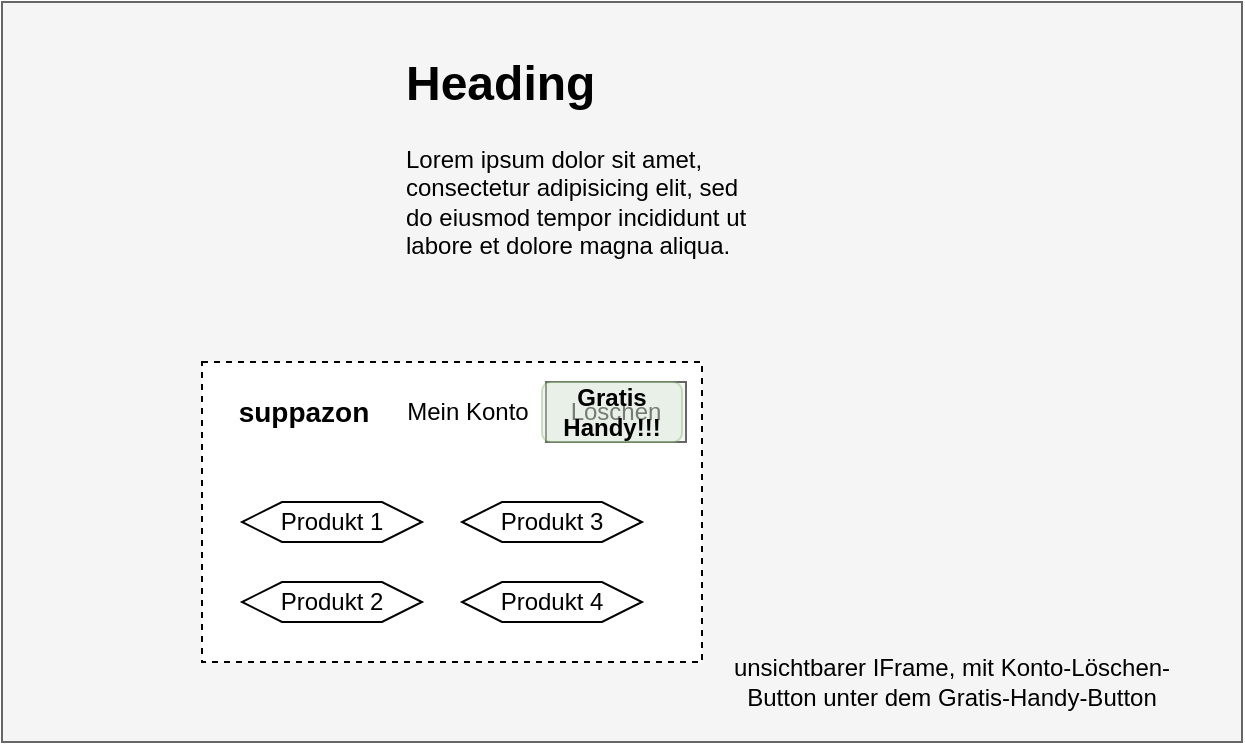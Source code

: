<mxfile version="26.2.12">
  <diagram name="ページ1" id="PVdKIQruZL2l4GMCVqwb">
    <mxGraphModel dx="1679" dy="491" grid="1" gridSize="10" guides="1" tooltips="1" connect="1" arrows="1" fold="1" page="1" pageScale="1" pageWidth="827" pageHeight="1169" math="0" shadow="0">
      <root>
        <mxCell id="0" />
        <mxCell id="1" parent="0" />
        <mxCell id="SRGA2Oh3WXVZg2VJ1H0C-1" value="" style="rounded=0;whiteSpace=wrap;html=1;fillColor=#f5f5f5;fontColor=#333333;strokeColor=#666666;" vertex="1" parent="1">
          <mxGeometry x="-140" y="260" width="620" height="370" as="geometry" />
        </mxCell>
        <mxCell id="SRGA2Oh3WXVZg2VJ1H0C-4" value="&lt;h1 style=&quot;margin-top: 0px;&quot;&gt;Heading&lt;/h1&gt;&lt;p&gt;Lorem ipsum dolor sit amet, consectetur adipisicing elit, sed do eiusmod tempor incididunt ut labore et dolore magna aliqua.&lt;/p&gt;" style="text;html=1;whiteSpace=wrap;overflow=hidden;rounded=0;" vertex="1" parent="1">
          <mxGeometry x="60" y="280" width="180" height="120" as="geometry" />
        </mxCell>
        <mxCell id="SRGA2Oh3WXVZg2VJ1H0C-17" value="" style="group" vertex="1" connectable="0" parent="1">
          <mxGeometry x="-40" y="440" width="300" height="150" as="geometry" />
        </mxCell>
        <mxCell id="SRGA2Oh3WXVZg2VJ1H0C-3" value="" style="rounded=0;whiteSpace=wrap;html=1;dashed=1;" vertex="1" parent="SRGA2Oh3WXVZg2VJ1H0C-17">
          <mxGeometry width="250" height="150" as="geometry" />
        </mxCell>
        <mxCell id="SRGA2Oh3WXVZg2VJ1H0C-5" value="&lt;b&gt;&lt;font style=&quot;font-size: 14px;&quot;&gt;suppazon&lt;/font&gt;&lt;/b&gt;" style="text;html=1;align=center;verticalAlign=middle;whiteSpace=wrap;rounded=0;" vertex="1" parent="SRGA2Oh3WXVZg2VJ1H0C-17">
          <mxGeometry x="21" y="10" width="60" height="30" as="geometry" />
        </mxCell>
        <mxCell id="SRGA2Oh3WXVZg2VJ1H0C-6" value="Mein Konto" style="text;html=1;align=center;verticalAlign=middle;whiteSpace=wrap;rounded=0;" vertex="1" parent="SRGA2Oh3WXVZg2VJ1H0C-17">
          <mxGeometry x="98" y="10" width="70" height="30" as="geometry" />
        </mxCell>
        <mxCell id="SRGA2Oh3WXVZg2VJ1H0C-8" value="Löschen" style="text;html=1;align=center;verticalAlign=middle;whiteSpace=wrap;rounded=0;fillColor=#f5f5f5;fontColor=#333333;strokeColor=#666666;" vertex="1" parent="SRGA2Oh3WXVZg2VJ1H0C-17">
          <mxGeometry x="172" y="10" width="70" height="30" as="geometry" />
        </mxCell>
        <mxCell id="SRGA2Oh3WXVZg2VJ1H0C-10" value="Produkt 1" style="shape=hexagon;perimeter=hexagonPerimeter2;whiteSpace=wrap;html=1;fixedSize=1;" vertex="1" parent="SRGA2Oh3WXVZg2VJ1H0C-17">
          <mxGeometry x="20" y="70" width="90" height="20" as="geometry" />
        </mxCell>
        <mxCell id="SRGA2Oh3WXVZg2VJ1H0C-11" value="Produkt 2" style="shape=hexagon;perimeter=hexagonPerimeter2;whiteSpace=wrap;html=1;fixedSize=1;" vertex="1" parent="SRGA2Oh3WXVZg2VJ1H0C-17">
          <mxGeometry x="20" y="110" width="90" height="20" as="geometry" />
        </mxCell>
        <mxCell id="SRGA2Oh3WXVZg2VJ1H0C-12" value="Produkt 3&lt;span style=&quot;color: rgba(0, 0, 0, 0); font-family: monospace; font-size: 0px; text-align: start; text-wrap-mode: nowrap;&quot;&gt;%3CmxGraphModel%3E%3Croot%3E%3CmxCell%20id%3D%220%22%2F%3E%3CmxCell%20id%3D%221%22%20parent%3D%220%22%2F%3E%3CmxCell%20id%3D%222%22%20value%3D%22Produkt%201%22%20style%3D%22shape%3Dhexagon%3Bperimeter%3DhexagonPerimeter2%3BwhiteSpace%3Dwrap%3Bhtml%3D1%3BfixedSize%3D1%3B%22%20vertex%3D%221%22%20parent%3D%221%22%3E%3CmxGeometry%20x%3D%22530%22%20y%3D%22510%22%20width%3D%2290%22%20height%3D%2220%22%20as%3D%22geometry%22%2F%3E%3C%2FmxCell%3E%3C%2Froot%3E%3C%2FmxGraphModel%3E&lt;/span&gt;" style="shape=hexagon;perimeter=hexagonPerimeter2;whiteSpace=wrap;html=1;fixedSize=1;" vertex="1" parent="SRGA2Oh3WXVZg2VJ1H0C-17">
          <mxGeometry x="130" y="70" width="90" height="20" as="geometry" />
        </mxCell>
        <mxCell id="SRGA2Oh3WXVZg2VJ1H0C-13" value="Produkt 4" style="shape=hexagon;perimeter=hexagonPerimeter2;whiteSpace=wrap;html=1;fixedSize=1;" vertex="1" parent="SRGA2Oh3WXVZg2VJ1H0C-17">
          <mxGeometry x="130" y="110" width="90" height="20" as="geometry" />
        </mxCell>
        <mxCell id="SRGA2Oh3WXVZg2VJ1H0C-2" value="&lt;b&gt;&lt;font&gt;Gratis Handy!!!&lt;/font&gt;&lt;/b&gt;" style="rounded=1;whiteSpace=wrap;html=1;fillColor=#d5e8d4;strokeColor=#82b366;opacity=40;" vertex="1" parent="1">
          <mxGeometry x="130" y="450" width="70" height="30" as="geometry" />
        </mxCell>
        <mxCell id="SRGA2Oh3WXVZg2VJ1H0C-19" value="unsichtbarer IFrame, mit Konto-Löschen-Button unter dem Gratis-Handy-Button" style="text;html=1;align=center;verticalAlign=middle;whiteSpace=wrap;rounded=0;" vertex="1" parent="1">
          <mxGeometry x="210" y="585" width="250" height="30" as="geometry" />
        </mxCell>
      </root>
    </mxGraphModel>
  </diagram>
</mxfile>
